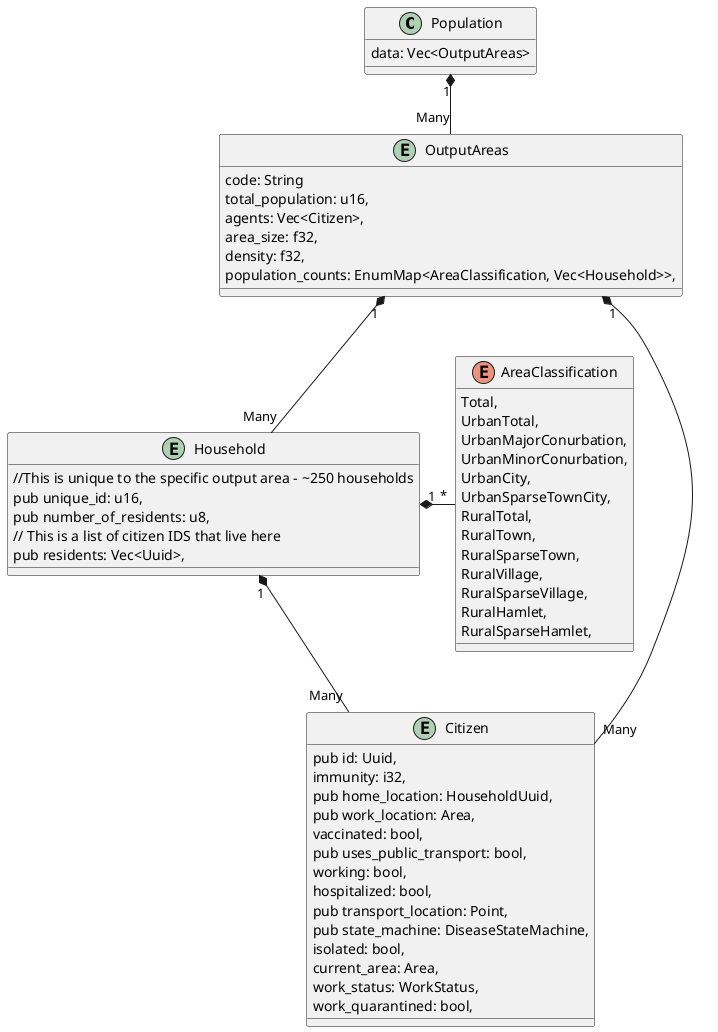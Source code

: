 @startuml
'https://plantuml.com/class-diagram

class Population {
    data: Vec<OutputAreas>
}
entity OutputAreas{
    code: String
    total_population: u16,
    agents: Vec<Citizen>,
    area_size: f32,
    density: f32,
    population_counts: EnumMap<AreaClassification, Vec<Household>>,
}
entity Citizen{
    pub id: Uuid,
    immunity: i32,
    pub home_location: HouseholdUuid,
    pub work_location: Area,
    vaccinated: bool,
    pub uses_public_transport: bool,
    working: bool,
    hospitalized: bool,
    pub transport_location: Point,
    pub state_machine: DiseaseStateMachine,
    isolated: bool,
    current_area: Area,
    work_status: WorkStatus,
    work_quarantined: bool,
}
enum AreaClassification {
    Total,
    UrbanTotal,
    UrbanMajorConurbation,
    UrbanMinorConurbation,
    UrbanCity,
    UrbanSparseTownCity,
    RuralTotal,
    RuralTown,
    RuralSparseTown,
    RuralVillage,
    RuralSparseVillage,
    RuralHamlet,
    RuralSparseHamlet,
}
entity Household{
    //This is unique to the specific output area - ~250 households
    pub unique_id: u16,
    pub number_of_residents: u8,
    // This is a list of citizen IDS that live here
    pub residents: Vec<Uuid>,
}
Population "1" *-- "Many"  OutputAreas
OutputAreas "1" *-- "Many"  Household
OutputAreas "1" *-- "Many"  Citizen
Household "1" *-- "Many"  Citizen
Household "1" *- "*"  AreaClassification

@enduml